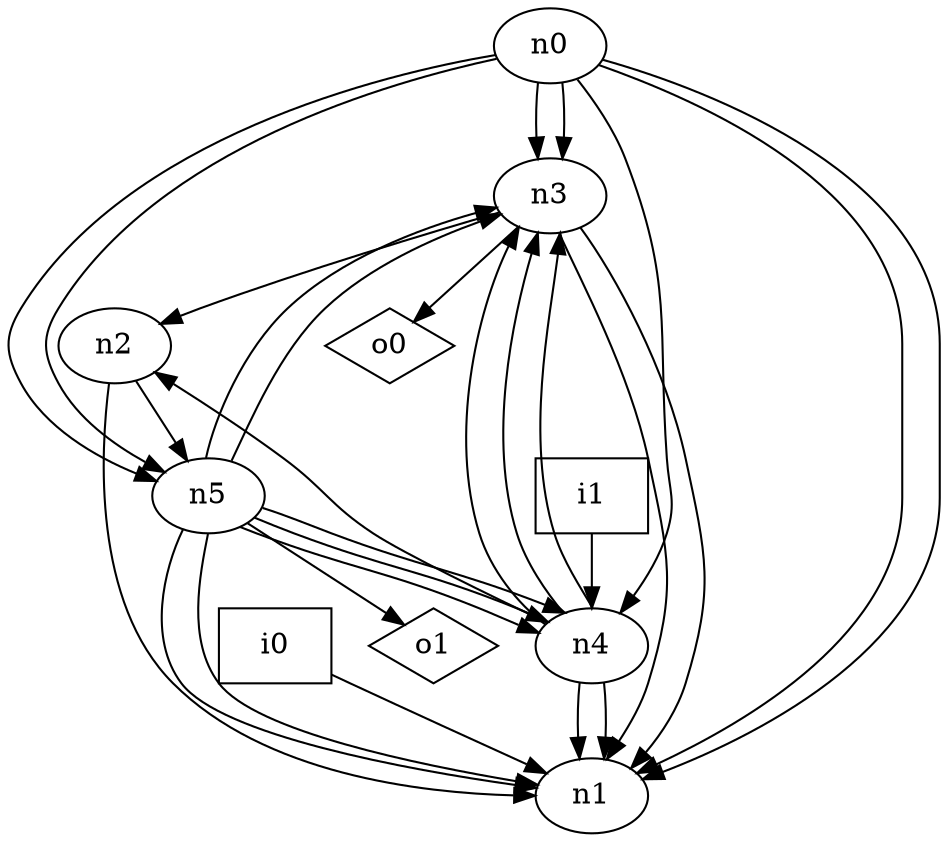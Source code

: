digraph G {
n0 [label="n0"];
n1 [label="n1"];
n2 [label="n2"];
n3 [label="n3"];
n4 [label="n4"];
n5 [label="n5"];
n6 [label="i0",shape="box"];
n7 [label="i1",shape="box"];
n8 [label="o0",shape="diamond"];
n9 [label="o1",shape="diamond"];
n0 -> n1
n0 -> n1
n0 -> n3
n0 -> n3
n0 -> n4
n0 -> n5
n0 -> n5
n2 -> n1
n2 -> n5
n3 -> n1
n3 -> n1
n3 -> n2
n3 -> n8
n4 -> n1
n4 -> n1
n4 -> n2
n4 -> n3
n4 -> n3
n4 -> n3
n5 -> n1
n5 -> n1
n5 -> n3
n5 -> n3
n5 -> n4
n5 -> n4
n5 -> n4
n5 -> n9
n6 -> n1
n7 -> n4
}